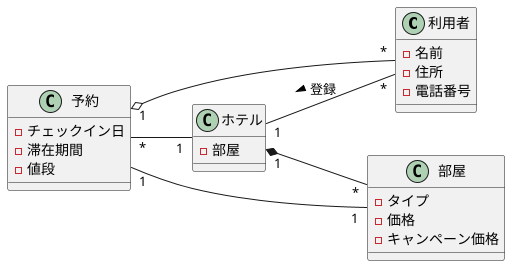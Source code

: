 @startuml
left to right direction
class 利用者{
    -名前
    -住所
    -電話番号
}
class ホテル{
    -部屋
}
class 部屋{
    -タイプ
    -価格
    -キャンペーン価格
}
class 予約{
    -チェックイン日
    -滞在期間
    -値段
}
ホテル "1" *-- "*" 部屋
ホテル "1" -- "*" 利用者 : 登録 <
予約 "*" -- "1" ホテル 
予約 "1" o-- "*" 利用者
予約 "1" -- "1" 部屋
@enduml